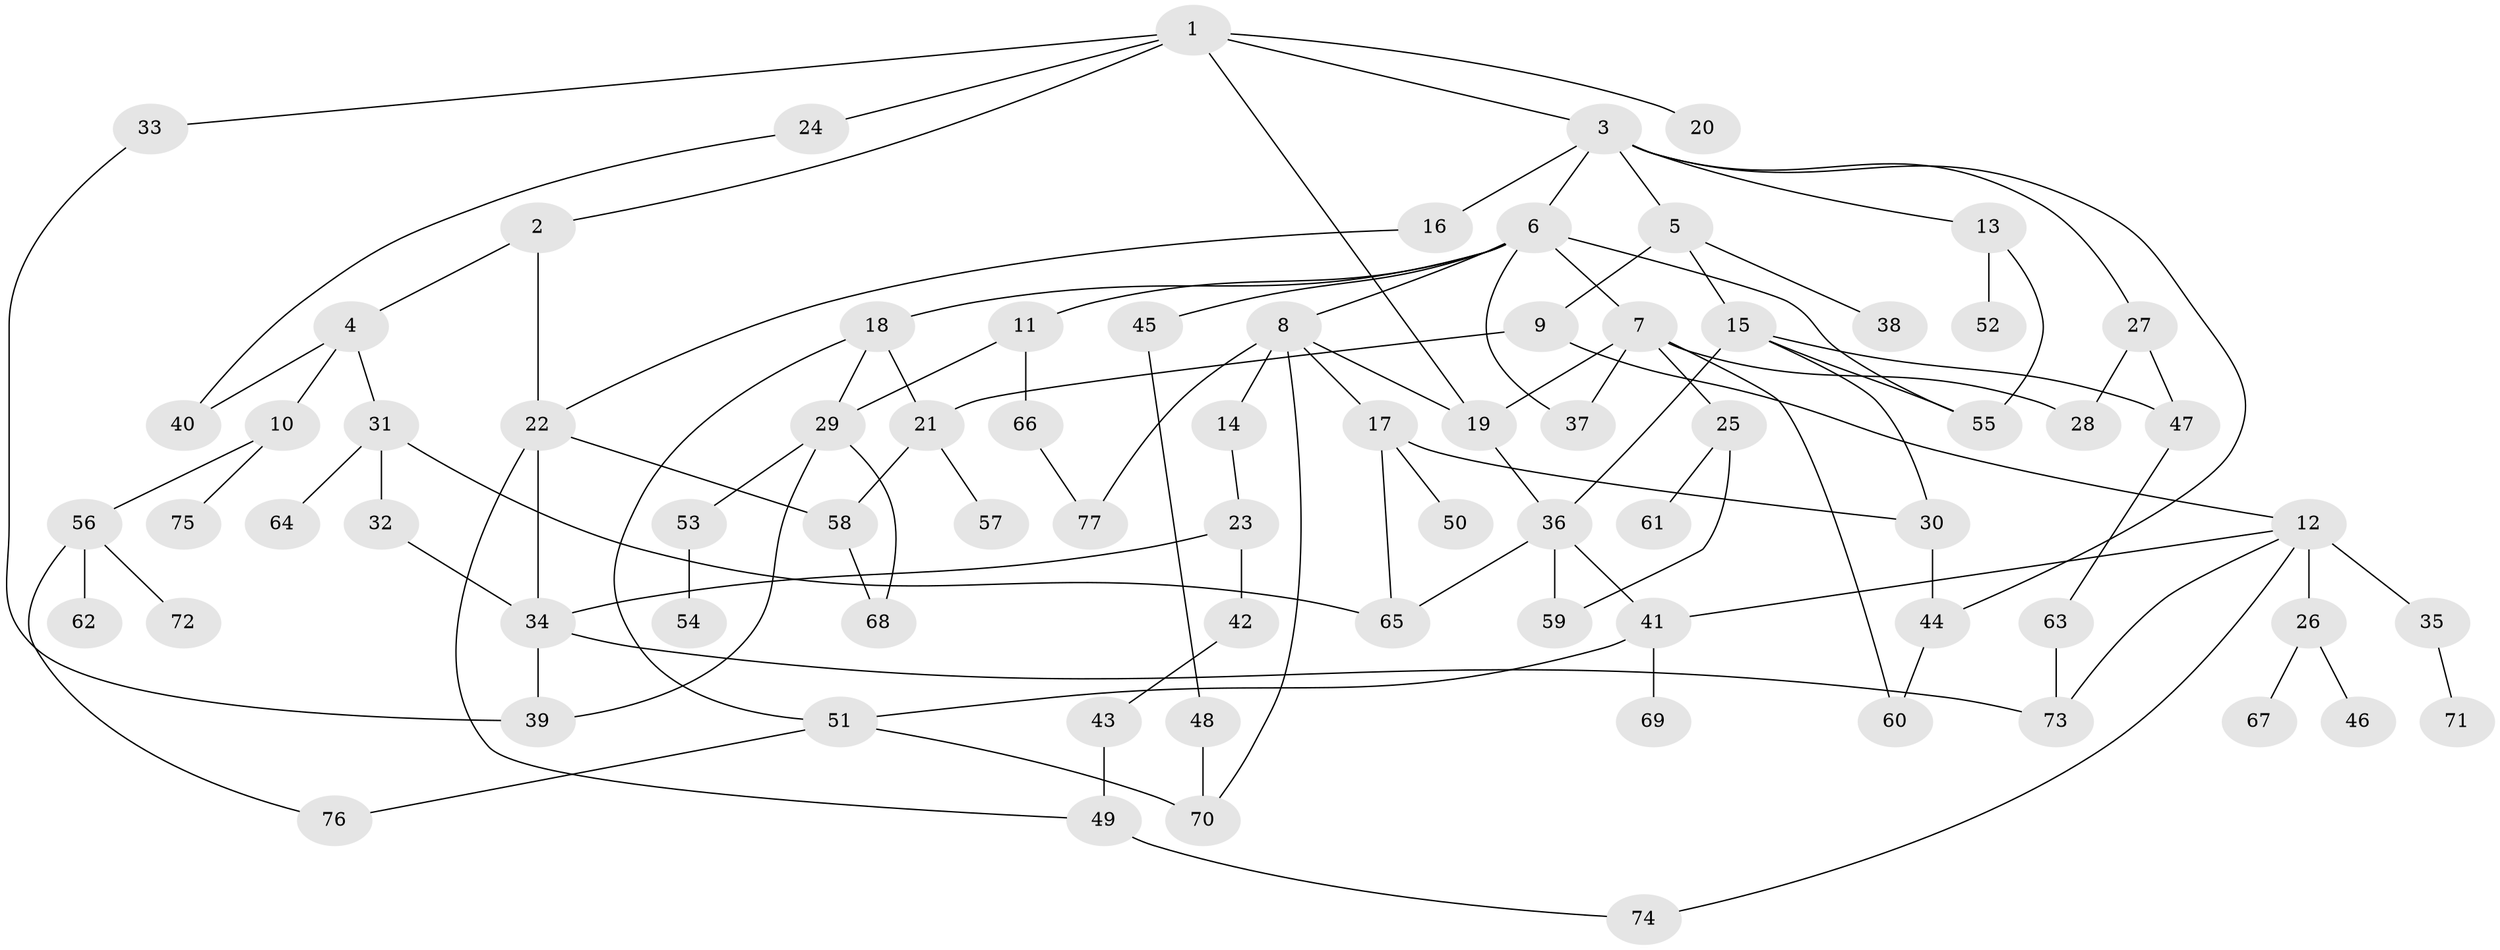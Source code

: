 // coarse degree distribution, {5: 0.09259259259259259, 3: 0.2777777777777778, 7: 0.05555555555555555, 4: 0.1111111111111111, 8: 0.018518518518518517, 9: 0.018518518518518517, 2: 0.25925925925925924, 6: 0.018518518518518517, 1: 0.14814814814814814}
// Generated by graph-tools (version 1.1) at 2025/49/03/04/25 22:49:14]
// undirected, 77 vertices, 110 edges
graph export_dot {
  node [color=gray90,style=filled];
  1;
  2;
  3;
  4;
  5;
  6;
  7;
  8;
  9;
  10;
  11;
  12;
  13;
  14;
  15;
  16;
  17;
  18;
  19;
  20;
  21;
  22;
  23;
  24;
  25;
  26;
  27;
  28;
  29;
  30;
  31;
  32;
  33;
  34;
  35;
  36;
  37;
  38;
  39;
  40;
  41;
  42;
  43;
  44;
  45;
  46;
  47;
  48;
  49;
  50;
  51;
  52;
  53;
  54;
  55;
  56;
  57;
  58;
  59;
  60;
  61;
  62;
  63;
  64;
  65;
  66;
  67;
  68;
  69;
  70;
  71;
  72;
  73;
  74;
  75;
  76;
  77;
  1 -- 2;
  1 -- 3;
  1 -- 19;
  1 -- 20;
  1 -- 24;
  1 -- 33;
  2 -- 4;
  2 -- 22;
  3 -- 5;
  3 -- 6;
  3 -- 13;
  3 -- 16;
  3 -- 27;
  3 -- 44;
  4 -- 10;
  4 -- 31;
  4 -- 40;
  5 -- 9;
  5 -- 15;
  5 -- 38;
  6 -- 7;
  6 -- 8;
  6 -- 11;
  6 -- 18;
  6 -- 45;
  6 -- 55;
  6 -- 37;
  7 -- 25;
  7 -- 37;
  7 -- 60;
  7 -- 19;
  7 -- 28;
  8 -- 14;
  8 -- 17;
  8 -- 77;
  8 -- 19;
  8 -- 70;
  9 -- 12;
  9 -- 21;
  10 -- 56;
  10 -- 75;
  11 -- 66;
  11 -- 29;
  12 -- 26;
  12 -- 35;
  12 -- 41;
  12 -- 74;
  12 -- 73;
  13 -- 52;
  13 -- 55;
  14 -- 23;
  15 -- 30;
  15 -- 36;
  15 -- 47;
  15 -- 55;
  16 -- 22;
  17 -- 50;
  17 -- 65;
  17 -- 30;
  18 -- 29;
  18 -- 51;
  18 -- 21;
  19 -- 36;
  21 -- 57;
  21 -- 58;
  22 -- 49;
  22 -- 58;
  22 -- 34;
  23 -- 34;
  23 -- 42;
  24 -- 40;
  25 -- 61;
  25 -- 59;
  26 -- 46;
  26 -- 67;
  27 -- 28;
  27 -- 47;
  29 -- 39;
  29 -- 53;
  29 -- 68;
  30 -- 44;
  31 -- 32;
  31 -- 64;
  31 -- 65;
  32 -- 34;
  33 -- 39;
  34 -- 73;
  34 -- 39;
  35 -- 71;
  36 -- 59;
  36 -- 41;
  36 -- 65;
  41 -- 51;
  41 -- 69;
  42 -- 43;
  43 -- 49;
  44 -- 60;
  45 -- 48;
  47 -- 63;
  48 -- 70;
  49 -- 74;
  51 -- 70;
  51 -- 76;
  53 -- 54;
  56 -- 62;
  56 -- 72;
  56 -- 76;
  58 -- 68;
  63 -- 73;
  66 -- 77;
}
